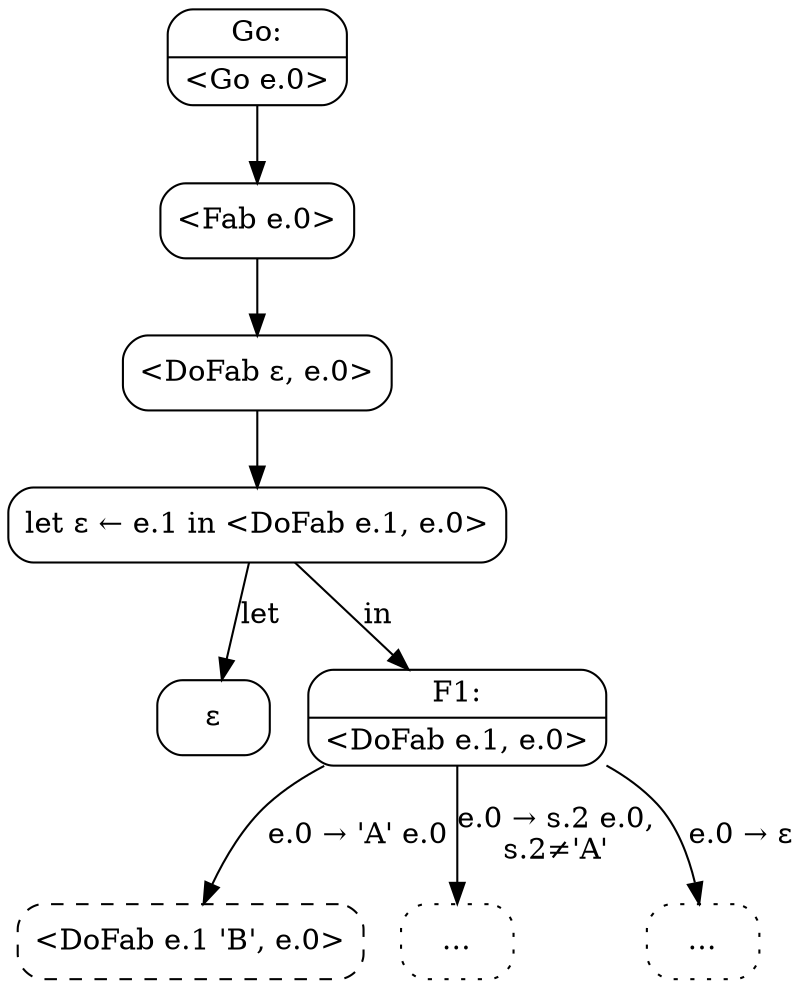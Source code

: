 digraph {
  node [shape=box, style=rounded];

  C0 [shape=record, label="{Go:|\<Go e.0\>}"];
  C1 [label="<Fab e.0>"];
  C0 -> C1;
  C2 [label="<DoFab ε, e.0>"];
  C1 -> C2;
  C3 [label="let ε ← e.1 in <DoFab e.1, e.0>"];
  C2 -> C3;
  C4 [label="ε"];
  C3 -> C4 [label="let"];
  C5 [shape=record, label="{F1:|\<DoFab e.1, e.0\>}"];
  C3 -> C5 [label="in"];
  C6 [label="<DoFab e.1 'B', e.0>", style="rounded,dashed"];
  C5 -> C6 [label="e.0 → 'A' e.0"];
  C7 [label="…", style="rounded,dotted"];
  C5 -> C7 [label="e.0 → s.2 e.0,\ns.2≠'A'"];
  C8 [label="…", style="rounded,dotted"];
  C5 -> C8 [label="e.0 → ε"];
}
